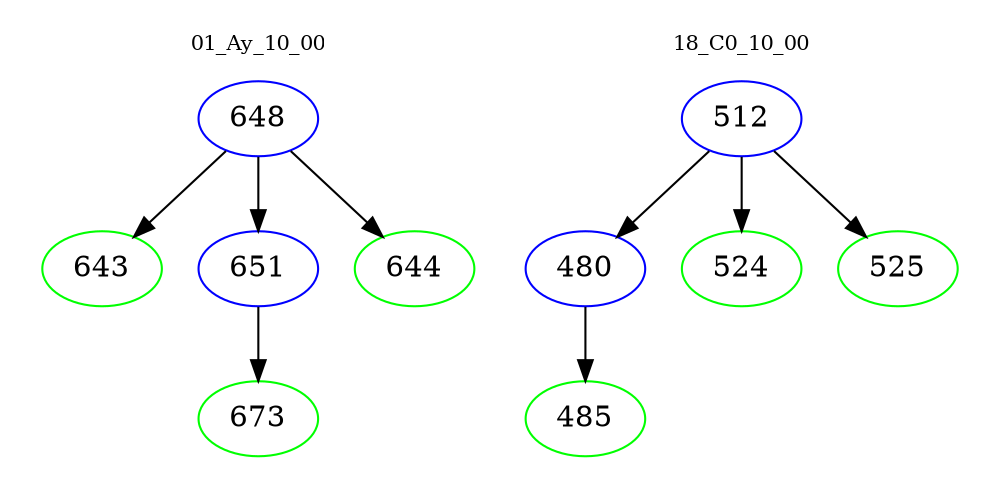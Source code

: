 digraph{
subgraph cluster_0 {
color = white
label = "01_Ay_10_00";
fontsize=10;
T0_648 [label="648", color="blue"]
T0_648 -> T0_643 [color="black"]
T0_643 [label="643", color="green"]
T0_648 -> T0_651 [color="black"]
T0_651 [label="651", color="blue"]
T0_651 -> T0_673 [color="black"]
T0_673 [label="673", color="green"]
T0_648 -> T0_644 [color="black"]
T0_644 [label="644", color="green"]
}
subgraph cluster_1 {
color = white
label = "18_C0_10_00";
fontsize=10;
T1_512 [label="512", color="blue"]
T1_512 -> T1_480 [color="black"]
T1_480 [label="480", color="blue"]
T1_480 -> T1_485 [color="black"]
T1_485 [label="485", color="green"]
T1_512 -> T1_524 [color="black"]
T1_524 [label="524", color="green"]
T1_512 -> T1_525 [color="black"]
T1_525 [label="525", color="green"]
}
}
